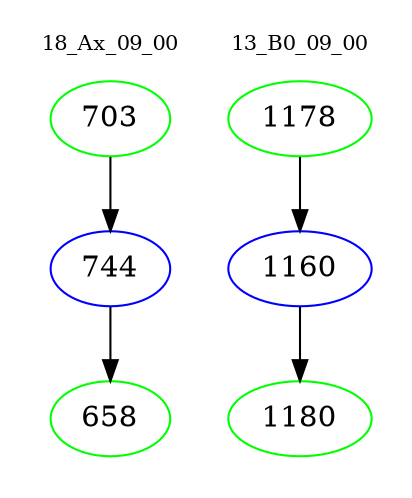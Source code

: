digraph{
subgraph cluster_0 {
color = white
label = "18_Ax_09_00";
fontsize=10;
T0_703 [label="703", color="green"]
T0_703 -> T0_744 [color="black"]
T0_744 [label="744", color="blue"]
T0_744 -> T0_658 [color="black"]
T0_658 [label="658", color="green"]
}
subgraph cluster_1 {
color = white
label = "13_B0_09_00";
fontsize=10;
T1_1178 [label="1178", color="green"]
T1_1178 -> T1_1160 [color="black"]
T1_1160 [label="1160", color="blue"]
T1_1160 -> T1_1180 [color="black"]
T1_1180 [label="1180", color="green"]
}
}
